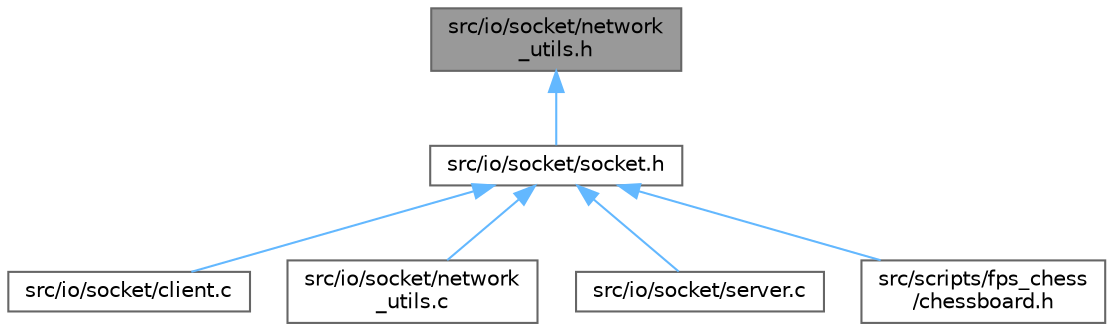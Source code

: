 digraph "src/io/socket/network_utils.h"
{
 // LATEX_PDF_SIZE
  bgcolor="transparent";
  edge [fontname=Helvetica,fontsize=10,labelfontname=Helvetica,labelfontsize=10];
  node [fontname=Helvetica,fontsize=10,shape=box,height=0.2,width=0.4];
  Node1 [id="Node000001",label="src/io/socket/network\l_utils.h",height=0.2,width=0.4,color="gray40", fillcolor="grey60", style="filled", fontcolor="black",tooltip="Network utility functions and structures for socket communication."];
  Node1 -> Node2 [id="edge1_Node000001_Node000002",dir="back",color="steelblue1",style="solid",tooltip=" "];
  Node2 [id="Node000002",label="src/io/socket/socket.h",height=0.2,width=0.4,color="grey40", fillcolor="white", style="filled",URL="$socket_8h.html",tooltip=" "];
  Node2 -> Node3 [id="edge2_Node000002_Node000003",dir="back",color="steelblue1",style="solid",tooltip=" "];
  Node3 [id="Node000003",label="src/io/socket/client.c",height=0.2,width=0.4,color="grey40", fillcolor="white", style="filled",URL="$client_8c.html",tooltip=" "];
  Node2 -> Node4 [id="edge3_Node000002_Node000004",dir="back",color="steelblue1",style="solid",tooltip=" "];
  Node4 [id="Node000004",label="src/io/socket/network\l_utils.c",height=0.2,width=0.4,color="grey40", fillcolor="white", style="filled",URL="$network__utils_8c.html",tooltip=" "];
  Node2 -> Node5 [id="edge4_Node000002_Node000005",dir="back",color="steelblue1",style="solid",tooltip=" "];
  Node5 [id="Node000005",label="src/io/socket/server.c",height=0.2,width=0.4,color="grey40", fillcolor="white", style="filled",URL="$server_8c.html",tooltip=" "];
  Node2 -> Node6 [id="edge5_Node000002_Node000006",dir="back",color="steelblue1",style="solid",tooltip=" "];
  Node6 [id="Node000006",label="src/scripts/fps_chess\l/chessboard.h",height=0.2,width=0.4,color="grey40", fillcolor="white", style="filled",URL="$chessboard_8h.html",tooltip=" "];
}
